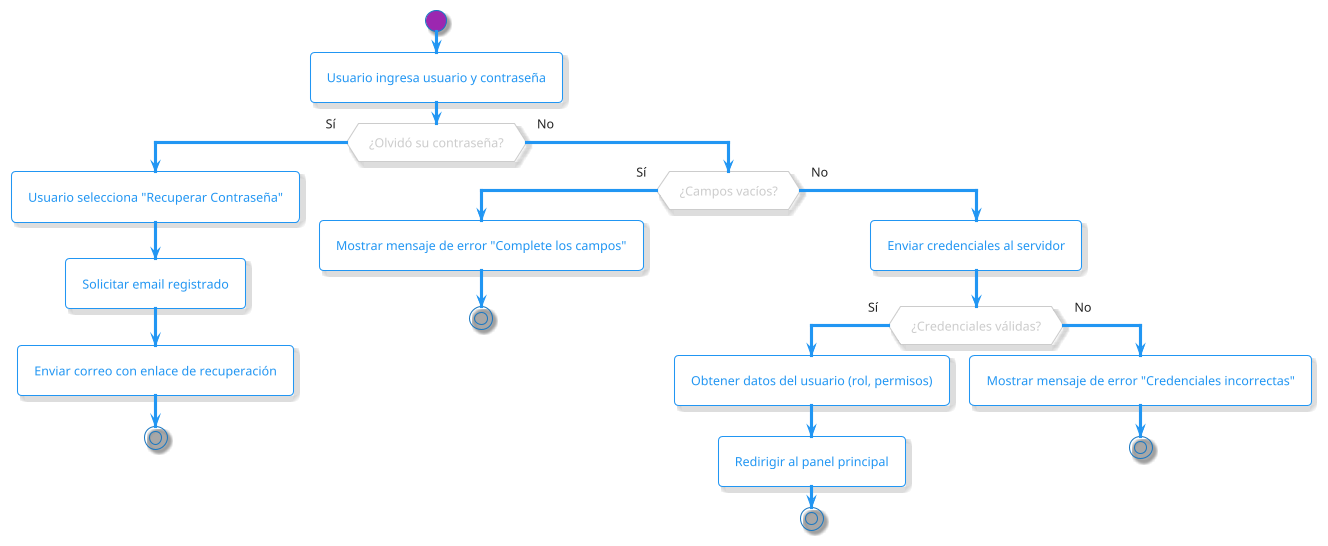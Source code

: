 @startuml Inicio-Sesión
!theme materia-outline
skinparam defaultTextAlignment center
skinparam linetype ortho

start
:Usuario ingresa usuario y contraseña;
if (¿Olvidó su contraseña?) then (Sí)
  :Usuario selecciona "Recuperar Contraseña";
  :Solicitar email registrado;
  :Enviar correo con enlace de recuperación;
  stop
else (No)
  if (¿Campos vacíos?) then (Sí)
    :Mostrar mensaje de error "Complete los campos";
    stop
  else (No)
    :Enviar credenciales al servidor;
    if (¿Credenciales válidas?) then (Sí)
      :Obtener datos del usuario (rol, permisos);
      :Redirigir al panel principal;
      stop
    else (No)
      :Mostrar mensaje de error "Credenciales incorrectas";
      stop
    endif
  endif
endif
@enduml
